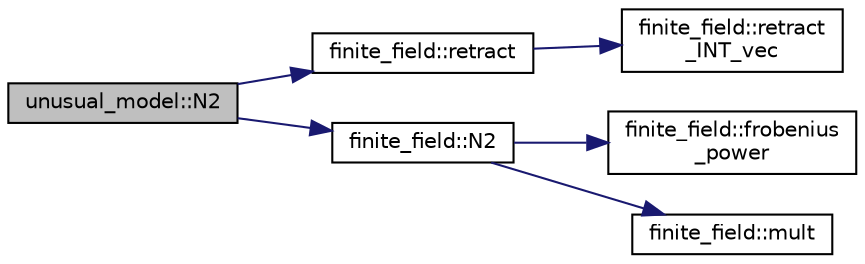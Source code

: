 digraph "unusual_model::N2"
{
  edge [fontname="Helvetica",fontsize="10",labelfontname="Helvetica",labelfontsize="10"];
  node [fontname="Helvetica",fontsize="10",shape=record];
  rankdir="LR";
  Node322 [label="unusual_model::N2",height=0.2,width=0.4,color="black", fillcolor="grey75", style="filled", fontcolor="black"];
  Node322 -> Node323 [color="midnightblue",fontsize="10",style="solid",fontname="Helvetica"];
  Node323 [label="finite_field::retract",height=0.2,width=0.4,color="black", fillcolor="white", style="filled",URL="$df/d5a/classfinite__field.html#acb54b697bd9f35302817ea8e62d2ed9b"];
  Node323 -> Node324 [color="midnightblue",fontsize="10",style="solid",fontname="Helvetica"];
  Node324 [label="finite_field::retract\l_INT_vec",height=0.2,width=0.4,color="black", fillcolor="white", style="filled",URL="$df/d5a/classfinite__field.html#acfdc645b9483323fcded9e6d5b2eccc9"];
  Node322 -> Node325 [color="midnightblue",fontsize="10",style="solid",fontname="Helvetica"];
  Node325 [label="finite_field::N2",height=0.2,width=0.4,color="black", fillcolor="white", style="filled",URL="$df/d5a/classfinite__field.html#adf6c3cec79318341ba1f4a59f08eaaff"];
  Node325 -> Node326 [color="midnightblue",fontsize="10",style="solid",fontname="Helvetica"];
  Node326 [label="finite_field::frobenius\l_power",height=0.2,width=0.4,color="black", fillcolor="white", style="filled",URL="$df/d5a/classfinite__field.html#aec23e43aaefc0ed601cdfa3139496a92"];
  Node325 -> Node327 [color="midnightblue",fontsize="10",style="solid",fontname="Helvetica"];
  Node327 [label="finite_field::mult",height=0.2,width=0.4,color="black", fillcolor="white", style="filled",URL="$df/d5a/classfinite__field.html#a24fb5917aa6d4d656fd855b7f44a13b0"];
}
